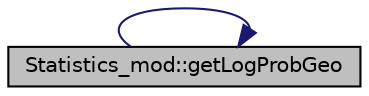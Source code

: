 digraph "Statistics_mod::getLogProbGeo"
{
 // LATEX_PDF_SIZE
  edge [fontname="Helvetica",fontsize="10",labelfontname="Helvetica",labelfontsize="10"];
  node [fontname="Helvetica",fontsize="10",shape=record];
  rankdir="LR";
  Node1 [label="Statistics_mod::getLogProbGeo",height=0.2,width=0.4,color="black", fillcolor="grey75", style="filled", fontcolor="black",tooltip="Return the Geometric distribution PDF values for the input number of trials, the trials at which firs..."];
  Node1 -> Node1 [color="midnightblue",fontsize="10",style="solid",fontname="Helvetica"];
}
